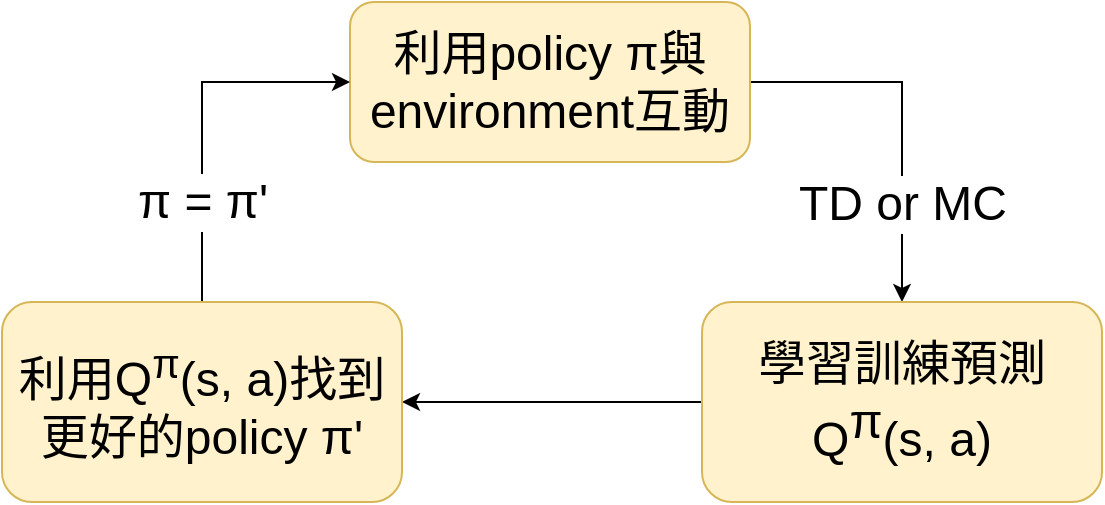 <mxfile version="24.7.5">
  <diagram name="第 1 页" id="8uw9EdbJ2zEHSguLSQQN">
    <mxGraphModel dx="763" dy="887" grid="1" gridSize="10" guides="1" tooltips="1" connect="1" arrows="1" fold="1" page="1" pageScale="1" pageWidth="827" pageHeight="583" math="0" shadow="0">
      <root>
        <mxCell id="0" />
        <mxCell id="1" parent="0" />
        <mxCell id="RW7uldUvipwezeCFaMFb-3" style="edgeStyle=orthogonalEdgeStyle;rounded=0;orthogonalLoop=1;jettySize=auto;html=1;exitX=1;exitY=0.5;exitDx=0;exitDy=0;entryX=0.5;entryY=0;entryDx=0;entryDy=0;" edge="1" parent="1" source="RW7uldUvipwezeCFaMFb-1" target="RW7uldUvipwezeCFaMFb-2">
          <mxGeometry relative="1" as="geometry" />
        </mxCell>
        <mxCell id="RW7uldUvipwezeCFaMFb-4" value="&lt;font style=&quot;font-size: 24px;&quot;&gt;TD or MC&lt;/font&gt;" style="edgeLabel;html=1;align=center;verticalAlign=middle;resizable=0;points=[];" vertex="1" connectable="0" parent="RW7uldUvipwezeCFaMFb-3">
          <mxGeometry x="0.305" y="-1" relative="1" as="geometry">
            <mxPoint x="1" y="15" as="offset" />
          </mxGeometry>
        </mxCell>
        <mxCell id="RW7uldUvipwezeCFaMFb-1" value="&lt;font style=&quot;font-size: 24px;&quot;&gt;利用policy π與environment互動&lt;/font&gt;" style="rounded=1;whiteSpace=wrap;html=1;fillColor=#fff2cc;strokeColor=#d6b656;" vertex="1" parent="1">
          <mxGeometry x="364" y="80" width="200" height="80" as="geometry" />
        </mxCell>
        <mxCell id="RW7uldUvipwezeCFaMFb-6" style="edgeStyle=orthogonalEdgeStyle;rounded=0;orthogonalLoop=1;jettySize=auto;html=1;exitX=0;exitY=0.5;exitDx=0;exitDy=0;entryX=1;entryY=0.5;entryDx=0;entryDy=0;" edge="1" parent="1" source="RW7uldUvipwezeCFaMFb-2" target="RW7uldUvipwezeCFaMFb-5">
          <mxGeometry relative="1" as="geometry" />
        </mxCell>
        <mxCell id="RW7uldUvipwezeCFaMFb-2" value="學習訓練預測Q&lt;sup style=&quot;font-size: 24px;&quot;&gt;π&lt;/sup&gt;&lt;span style=&quot;font-size: 24px;&quot;&gt;(s, a)&lt;/span&gt;" style="rounded=1;whiteSpace=wrap;html=1;fontSize=24;fillColor=#fff2cc;strokeColor=#d6b656;" vertex="1" parent="1">
          <mxGeometry x="540" y="230" width="200" height="100" as="geometry" />
        </mxCell>
        <mxCell id="RW7uldUvipwezeCFaMFb-7" style="edgeStyle=orthogonalEdgeStyle;rounded=0;orthogonalLoop=1;jettySize=auto;html=1;exitX=0.5;exitY=0;exitDx=0;exitDy=0;entryX=0;entryY=0.5;entryDx=0;entryDy=0;" edge="1" parent="1" source="RW7uldUvipwezeCFaMFb-5" target="RW7uldUvipwezeCFaMFb-1">
          <mxGeometry relative="1" as="geometry" />
        </mxCell>
        <mxCell id="RW7uldUvipwezeCFaMFb-8" value="&lt;font style=&quot;font-size: 24px;&quot;&gt;π = π&#39;&lt;/font&gt;" style="edgeLabel;html=1;align=center;verticalAlign=middle;resizable=0;points=[];" vertex="1" connectable="0" parent="RW7uldUvipwezeCFaMFb-7">
          <mxGeometry x="-0.353" relative="1" as="geometry">
            <mxPoint y="9" as="offset" />
          </mxGeometry>
        </mxCell>
        <mxCell id="RW7uldUvipwezeCFaMFb-5" value="&lt;font style=&quot;font-size: 24px;&quot;&gt;利用Q&lt;sup style=&quot;&quot;&gt;π&lt;/sup&gt;(s, a)找到更好的policy π&#39;&lt;/font&gt;" style="rounded=1;whiteSpace=wrap;html=1;fillColor=#fff2cc;strokeColor=#d6b656;" vertex="1" parent="1">
          <mxGeometry x="190" y="230" width="200" height="100" as="geometry" />
        </mxCell>
      </root>
    </mxGraphModel>
  </diagram>
</mxfile>
